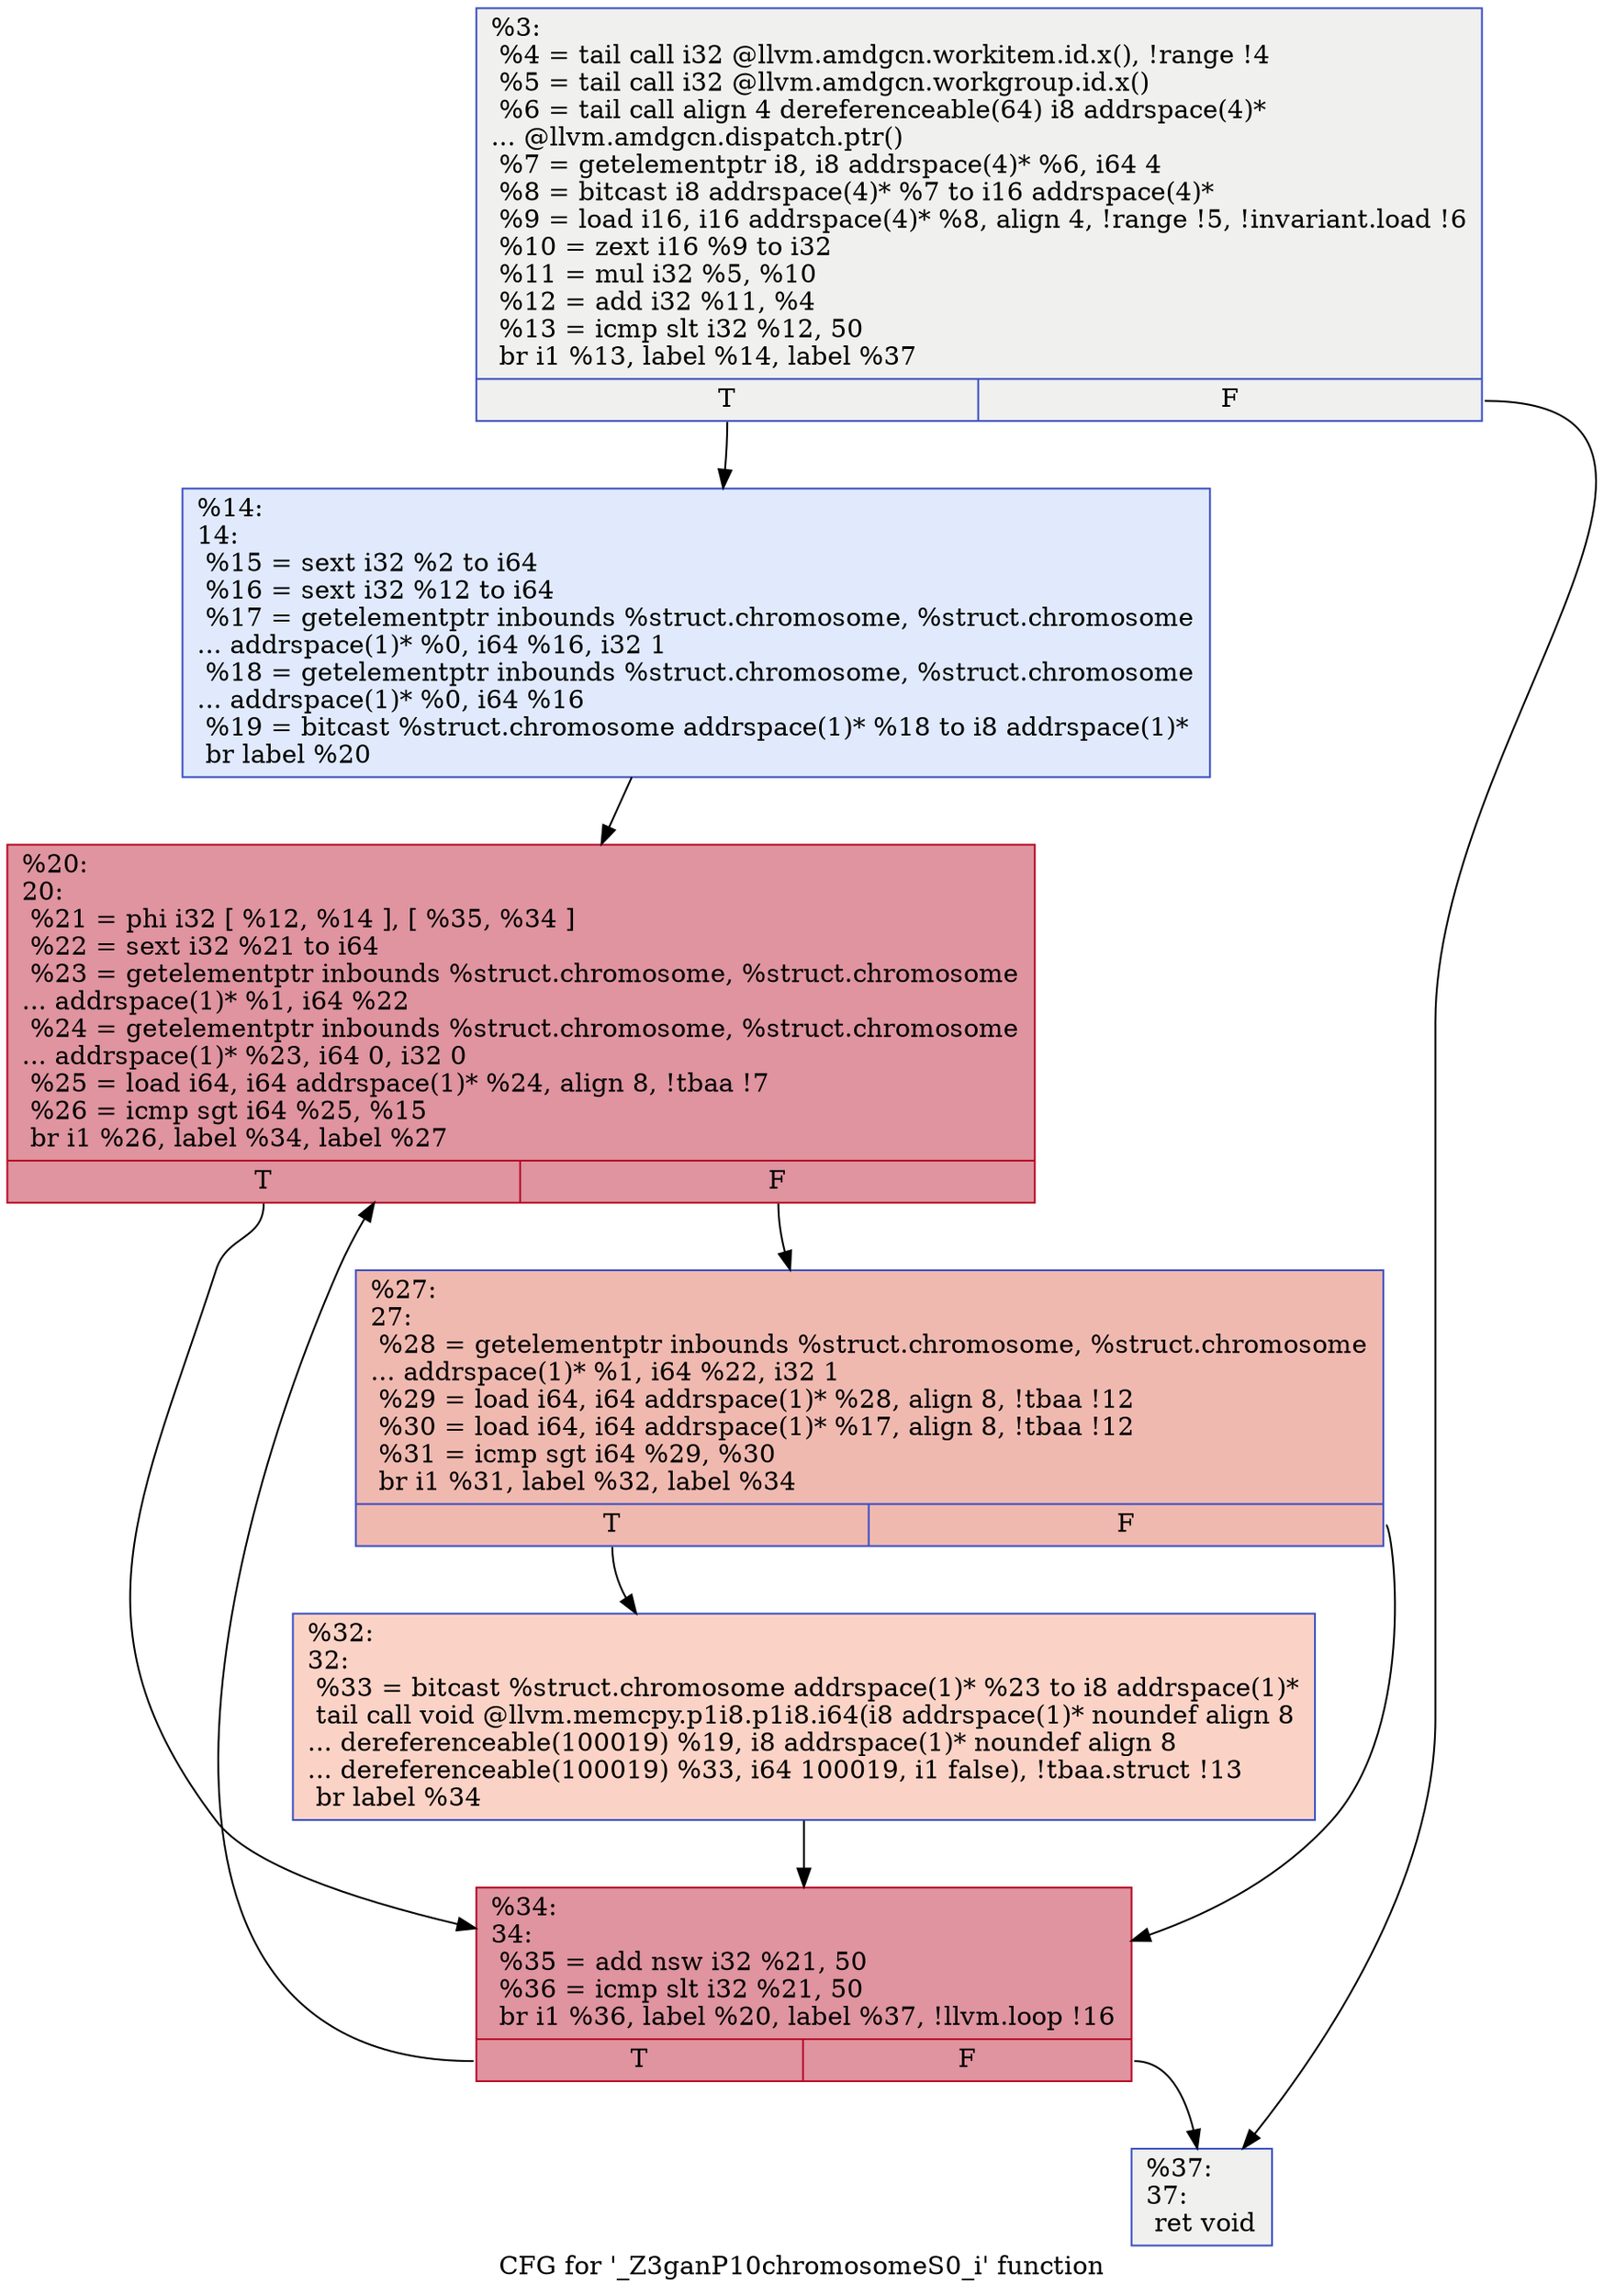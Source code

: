 digraph "CFG for '_Z3ganP10chromosomeS0_i' function" {
	label="CFG for '_Z3ganP10chromosomeS0_i' function";

	Node0x4a520d0 [shape=record,color="#3d50c3ff", style=filled, fillcolor="#dedcdb70",label="{%3:\l  %4 = tail call i32 @llvm.amdgcn.workitem.id.x(), !range !4\l  %5 = tail call i32 @llvm.amdgcn.workgroup.id.x()\l  %6 = tail call align 4 dereferenceable(64) i8 addrspace(4)*\l... @llvm.amdgcn.dispatch.ptr()\l  %7 = getelementptr i8, i8 addrspace(4)* %6, i64 4\l  %8 = bitcast i8 addrspace(4)* %7 to i16 addrspace(4)*\l  %9 = load i16, i16 addrspace(4)* %8, align 4, !range !5, !invariant.load !6\l  %10 = zext i16 %9 to i32\l  %11 = mul i32 %5, %10\l  %12 = add i32 %11, %4\l  %13 = icmp slt i32 %12, 50\l  br i1 %13, label %14, label %37\l|{<s0>T|<s1>F}}"];
	Node0x4a520d0:s0 -> Node0x4a55c80;
	Node0x4a520d0:s1 -> Node0x4a56e80;
	Node0x4a55c80 [shape=record,color="#3d50c3ff", style=filled, fillcolor="#b9d0f970",label="{%14:\l14:                                               \l  %15 = sext i32 %2 to i64\l  %16 = sext i32 %12 to i64\l  %17 = getelementptr inbounds %struct.chromosome, %struct.chromosome\l... addrspace(1)* %0, i64 %16, i32 1\l  %18 = getelementptr inbounds %struct.chromosome, %struct.chromosome\l... addrspace(1)* %0, i64 %16\l  %19 = bitcast %struct.chromosome addrspace(1)* %18 to i8 addrspace(1)*\l  br label %20\l}"];
	Node0x4a55c80 -> Node0x4a57310;
	Node0x4a57310 [shape=record,color="#b70d28ff", style=filled, fillcolor="#b70d2870",label="{%20:\l20:                                               \l  %21 = phi i32 [ %12, %14 ], [ %35, %34 ]\l  %22 = sext i32 %21 to i64\l  %23 = getelementptr inbounds %struct.chromosome, %struct.chromosome\l... addrspace(1)* %1, i64 %22\l  %24 = getelementptr inbounds %struct.chromosome, %struct.chromosome\l... addrspace(1)* %23, i64 0, i32 0\l  %25 = load i64, i64 addrspace(1)* %24, align 8, !tbaa !7\l  %26 = icmp sgt i64 %25, %15\l  br i1 %26, label %34, label %27\l|{<s0>T|<s1>F}}"];
	Node0x4a57310:s0 -> Node0x4a57440;
	Node0x4a57310:s1 -> Node0x4a57a20;
	Node0x4a57a20 [shape=record,color="#3d50c3ff", style=filled, fillcolor="#de614d70",label="{%27:\l27:                                               \l  %28 = getelementptr inbounds %struct.chromosome, %struct.chromosome\l... addrspace(1)* %1, i64 %22, i32 1\l  %29 = load i64, i64 addrspace(1)* %28, align 8, !tbaa !12\l  %30 = load i64, i64 addrspace(1)* %17, align 8, !tbaa !12\l  %31 = icmp sgt i64 %29, %30\l  br i1 %31, label %32, label %34\l|{<s0>T|<s1>F}}"];
	Node0x4a57a20:s0 -> Node0x4a584a0;
	Node0x4a57a20:s1 -> Node0x4a57440;
	Node0x4a584a0 [shape=record,color="#3d50c3ff", style=filled, fillcolor="#f59c7d70",label="{%32:\l32:                                               \l  %33 = bitcast %struct.chromosome addrspace(1)* %23 to i8 addrspace(1)*\l  tail call void @llvm.memcpy.p1i8.p1i8.i64(i8 addrspace(1)* noundef align 8\l... dereferenceable(100019) %19, i8 addrspace(1)* noundef align 8\l... dereferenceable(100019) %33, i64 100019, i1 false), !tbaa.struct !13\l  br label %34\l}"];
	Node0x4a584a0 -> Node0x4a57440;
	Node0x4a57440 [shape=record,color="#b70d28ff", style=filled, fillcolor="#b70d2870",label="{%34:\l34:                                               \l  %35 = add nsw i32 %21, 50\l  %36 = icmp slt i32 %21, 50\l  br i1 %36, label %20, label %37, !llvm.loop !16\l|{<s0>T|<s1>F}}"];
	Node0x4a57440:s0 -> Node0x4a57310;
	Node0x4a57440:s1 -> Node0x4a56e80;
	Node0x4a56e80 [shape=record,color="#3d50c3ff", style=filled, fillcolor="#dedcdb70",label="{%37:\l37:                                               \l  ret void\l}"];
}
